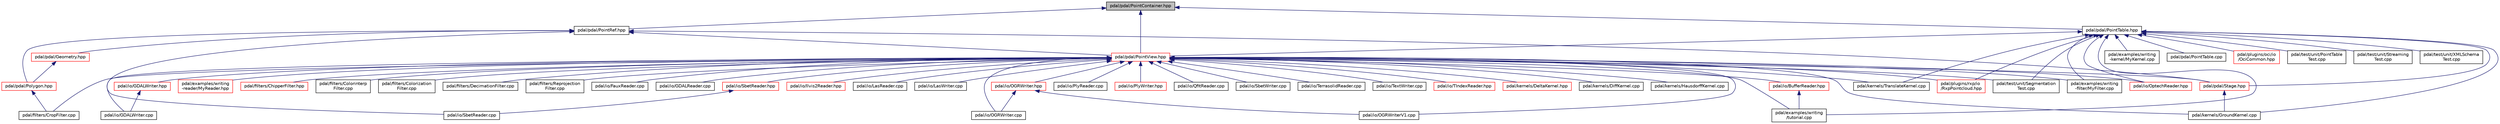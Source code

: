 digraph "pdal/pdal/PointContainer.hpp"
{
  edge [fontname="Helvetica",fontsize="10",labelfontname="Helvetica",labelfontsize="10"];
  node [fontname="Helvetica",fontsize="10",shape=record];
  Node1 [label="pdal/pdal/PointContainer.hpp",height=0.2,width=0.4,color="black", fillcolor="grey75", style="filled", fontcolor="black"];
  Node1 -> Node2 [dir="back",color="midnightblue",fontsize="10",style="solid",fontname="Helvetica"];
  Node2 [label="pdal/pdal/PointRef.hpp",height=0.2,width=0.4,color="black", fillcolor="white", style="filled",URL="$PointRef_8hpp.html"];
  Node2 -> Node3 [dir="back",color="midnightblue",fontsize="10",style="solid",fontname="Helvetica"];
  Node3 [label="pdal/io/SbetReader.cpp",height=0.2,width=0.4,color="black", fillcolor="white", style="filled",URL="$SbetReader_8cpp.html"];
  Node2 -> Node4 [dir="back",color="midnightblue",fontsize="10",style="solid",fontname="Helvetica"];
  Node4 [label="pdal/pdal/Geometry.hpp",height=0.2,width=0.4,color="red", fillcolor="white", style="filled",URL="$Geometry_8hpp.html"];
  Node4 -> Node5 [dir="back",color="midnightblue",fontsize="10",style="solid",fontname="Helvetica"];
  Node5 [label="pdal/pdal/Polygon.hpp",height=0.2,width=0.4,color="red", fillcolor="white", style="filled",URL="$Polygon_8hpp.html"];
  Node5 -> Node6 [dir="back",color="midnightblue",fontsize="10",style="solid",fontname="Helvetica"];
  Node6 [label="pdal/filters/CropFilter.cpp",height=0.2,width=0.4,color="black", fillcolor="white", style="filled",URL="$CropFilter_8cpp.html"];
  Node2 -> Node7 [dir="back",color="midnightblue",fontsize="10",style="solid",fontname="Helvetica"];
  Node7 [label="pdal/pdal/PointView.hpp",height=0.2,width=0.4,color="red", fillcolor="white", style="filled",URL="$PointView_8hpp.html"];
  Node7 -> Node8 [dir="back",color="midnightblue",fontsize="10",style="solid",fontname="Helvetica"];
  Node8 [label="pdal/examples/writing\l/tutorial.cpp",height=0.2,width=0.4,color="black", fillcolor="white", style="filled",URL="$tutorial_8cpp.html"];
  Node7 -> Node9 [dir="back",color="midnightblue",fontsize="10",style="solid",fontname="Helvetica"];
  Node9 [label="pdal/examples/writing\l-filter/MyFilter.cpp",height=0.2,width=0.4,color="black", fillcolor="white", style="filled",URL="$MyFilter_8cpp.html"];
  Node7 -> Node10 [dir="back",color="midnightblue",fontsize="10",style="solid",fontname="Helvetica"];
  Node10 [label="pdal/examples/writing\l-reader/MyReader.hpp",height=0.2,width=0.4,color="red", fillcolor="white", style="filled",URL="$MyReader_8hpp.html"];
  Node7 -> Node11 [dir="back",color="midnightblue",fontsize="10",style="solid",fontname="Helvetica"];
  Node11 [label="pdal/filters/ChipperFilter.hpp",height=0.2,width=0.4,color="red", fillcolor="white", style="filled",URL="$ChipperFilter_8hpp.html"];
  Node7 -> Node12 [dir="back",color="midnightblue",fontsize="10",style="solid",fontname="Helvetica"];
  Node12 [label="pdal/filters/Colorinterp\lFilter.cpp",height=0.2,width=0.4,color="black", fillcolor="white", style="filled",URL="$ColorinterpFilter_8cpp.html"];
  Node7 -> Node13 [dir="back",color="midnightblue",fontsize="10",style="solid",fontname="Helvetica"];
  Node13 [label="pdal/filters/Colorization\lFilter.cpp",height=0.2,width=0.4,color="black", fillcolor="white", style="filled",URL="$ColorizationFilter_8cpp.html"];
  Node7 -> Node6 [dir="back",color="midnightblue",fontsize="10",style="solid",fontname="Helvetica"];
  Node7 -> Node14 [dir="back",color="midnightblue",fontsize="10",style="solid",fontname="Helvetica"];
  Node14 [label="pdal/filters/DecimationFilter.cpp",height=0.2,width=0.4,color="black", fillcolor="white", style="filled",URL="$DecimationFilter_8cpp.html"];
  Node7 -> Node15 [dir="back",color="midnightblue",fontsize="10",style="solid",fontname="Helvetica"];
  Node15 [label="pdal/filters/Reprojection\lFilter.cpp",height=0.2,width=0.4,color="black", fillcolor="white", style="filled",URL="$ReprojectionFilter_8cpp.html"];
  Node7 -> Node16 [dir="back",color="midnightblue",fontsize="10",style="solid",fontname="Helvetica"];
  Node16 [label="pdal/io/BufferReader.hpp",height=0.2,width=0.4,color="red", fillcolor="white", style="filled",URL="$BufferReader_8hpp.html"];
  Node16 -> Node8 [dir="back",color="midnightblue",fontsize="10",style="solid",fontname="Helvetica"];
  Node7 -> Node17 [dir="back",color="midnightblue",fontsize="10",style="solid",fontname="Helvetica"];
  Node17 [label="pdal/io/FauxReader.cpp",height=0.2,width=0.4,color="black", fillcolor="white", style="filled",URL="$FauxReader_8cpp.html"];
  Node7 -> Node18 [dir="back",color="midnightblue",fontsize="10",style="solid",fontname="Helvetica"];
  Node18 [label="pdal/io/GDALReader.cpp",height=0.2,width=0.4,color="black", fillcolor="white", style="filled",URL="$GDALReader_8cpp.html"];
  Node7 -> Node19 [dir="back",color="midnightblue",fontsize="10",style="solid",fontname="Helvetica"];
  Node19 [label="pdal/io/GDALWriter.hpp",height=0.2,width=0.4,color="red", fillcolor="white", style="filled",URL="$GDALWriter_8hpp.html"];
  Node19 -> Node20 [dir="back",color="midnightblue",fontsize="10",style="solid",fontname="Helvetica"];
  Node20 [label="pdal/io/GDALWriter.cpp",height=0.2,width=0.4,color="black", fillcolor="white", style="filled",URL="$GDALWriter_8cpp.html"];
  Node7 -> Node20 [dir="back",color="midnightblue",fontsize="10",style="solid",fontname="Helvetica"];
  Node7 -> Node21 [dir="back",color="midnightblue",fontsize="10",style="solid",fontname="Helvetica"];
  Node21 [label="pdal/io/Ilvis2Reader.hpp",height=0.2,width=0.4,color="red", fillcolor="white", style="filled",URL="$Ilvis2Reader_8hpp.html"];
  Node7 -> Node22 [dir="back",color="midnightblue",fontsize="10",style="solid",fontname="Helvetica"];
  Node22 [label="pdal/io/LasReader.cpp",height=0.2,width=0.4,color="black", fillcolor="white", style="filled",URL="$LasReader_8cpp.html"];
  Node7 -> Node23 [dir="back",color="midnightblue",fontsize="10",style="solid",fontname="Helvetica"];
  Node23 [label="pdal/io/LasWriter.cpp",height=0.2,width=0.4,color="black", fillcolor="white", style="filled",URL="$LasWriter_8cpp.html"];
  Node7 -> Node24 [dir="back",color="midnightblue",fontsize="10",style="solid",fontname="Helvetica"];
  Node24 [label="pdal/io/OGRWriter.hpp",height=0.2,width=0.4,color="red", fillcolor="white", style="filled",URL="$OGRWriter_8hpp.html"];
  Node24 -> Node25 [dir="back",color="midnightblue",fontsize="10",style="solid",fontname="Helvetica"];
  Node25 [label="pdal/io/OGRWriter.cpp",height=0.2,width=0.4,color="black", fillcolor="white", style="filled",URL="$OGRWriter_8cpp.html"];
  Node24 -> Node26 [dir="back",color="midnightblue",fontsize="10",style="solid",fontname="Helvetica"];
  Node26 [label="pdal/io/OGRWriterV1.cpp",height=0.2,width=0.4,color="black", fillcolor="white", style="filled",URL="$OGRWriterV1_8cpp.html"];
  Node7 -> Node25 [dir="back",color="midnightblue",fontsize="10",style="solid",fontname="Helvetica"];
  Node7 -> Node26 [dir="back",color="midnightblue",fontsize="10",style="solid",fontname="Helvetica"];
  Node7 -> Node27 [dir="back",color="midnightblue",fontsize="10",style="solid",fontname="Helvetica"];
  Node27 [label="pdal/io/OptechReader.hpp",height=0.2,width=0.4,color="red", fillcolor="white", style="filled",URL="$OptechReader_8hpp.html"];
  Node7 -> Node28 [dir="back",color="midnightblue",fontsize="10",style="solid",fontname="Helvetica"];
  Node28 [label="pdal/io/PlyReader.cpp",height=0.2,width=0.4,color="black", fillcolor="white", style="filled",URL="$PlyReader_8cpp.html"];
  Node7 -> Node29 [dir="back",color="midnightblue",fontsize="10",style="solid",fontname="Helvetica"];
  Node29 [label="pdal/io/PlyWriter.hpp",height=0.2,width=0.4,color="red", fillcolor="white", style="filled",URL="$PlyWriter_8hpp.html"];
  Node7 -> Node30 [dir="back",color="midnightblue",fontsize="10",style="solid",fontname="Helvetica"];
  Node30 [label="pdal/io/QfitReader.cpp",height=0.2,width=0.4,color="black", fillcolor="white", style="filled",URL="$QfitReader_8cpp.html"];
  Node7 -> Node31 [dir="back",color="midnightblue",fontsize="10",style="solid",fontname="Helvetica"];
  Node31 [label="pdal/io/SbetReader.hpp",height=0.2,width=0.4,color="red", fillcolor="white", style="filled",URL="$SbetReader_8hpp.html"];
  Node31 -> Node3 [dir="back",color="midnightblue",fontsize="10",style="solid",fontname="Helvetica"];
  Node7 -> Node32 [dir="back",color="midnightblue",fontsize="10",style="solid",fontname="Helvetica"];
  Node32 [label="pdal/io/SbetWriter.cpp",height=0.2,width=0.4,color="black", fillcolor="white", style="filled",URL="$SbetWriter_8cpp.html"];
  Node7 -> Node33 [dir="back",color="midnightblue",fontsize="10",style="solid",fontname="Helvetica"];
  Node33 [label="pdal/io/TerrasolidReader.cpp",height=0.2,width=0.4,color="black", fillcolor="white", style="filled",URL="$TerrasolidReader_8cpp.html"];
  Node7 -> Node34 [dir="back",color="midnightblue",fontsize="10",style="solid",fontname="Helvetica"];
  Node34 [label="pdal/io/TextWriter.cpp",height=0.2,width=0.4,color="black", fillcolor="white", style="filled",URL="$TextWriter_8cpp.html"];
  Node7 -> Node35 [dir="back",color="midnightblue",fontsize="10",style="solid",fontname="Helvetica"];
  Node35 [label="pdal/io/TIndexReader.hpp",height=0.2,width=0.4,color="red", fillcolor="white", style="filled",URL="$TIndexReader_8hpp.html"];
  Node7 -> Node36 [dir="back",color="midnightblue",fontsize="10",style="solid",fontname="Helvetica"];
  Node36 [label="pdal/kernels/DeltaKernel.hpp",height=0.2,width=0.4,color="red", fillcolor="white", style="filled",URL="$DeltaKernel_8hpp.html"];
  Node7 -> Node37 [dir="back",color="midnightblue",fontsize="10",style="solid",fontname="Helvetica"];
  Node37 [label="pdal/kernels/DiffKernel.cpp",height=0.2,width=0.4,color="black", fillcolor="white", style="filled",URL="$DiffKernel_8cpp.html"];
  Node7 -> Node38 [dir="back",color="midnightblue",fontsize="10",style="solid",fontname="Helvetica"];
  Node38 [label="pdal/kernels/GroundKernel.cpp",height=0.2,width=0.4,color="black", fillcolor="white", style="filled",URL="$GroundKernel_8cpp.html"];
  Node7 -> Node39 [dir="back",color="midnightblue",fontsize="10",style="solid",fontname="Helvetica"];
  Node39 [label="pdal/kernels/HausdorffKernel.cpp",height=0.2,width=0.4,color="black", fillcolor="white", style="filled",URL="$HausdorffKernel_8cpp.html"];
  Node7 -> Node40 [dir="back",color="midnightblue",fontsize="10",style="solid",fontname="Helvetica"];
  Node40 [label="pdal/kernels/TranslateKernel.cpp",height=0.2,width=0.4,color="black", fillcolor="white", style="filled",URL="$TranslateKernel_8cpp.html"];
  Node7 -> Node41 [dir="back",color="midnightblue",fontsize="10",style="solid",fontname="Helvetica"];
  Node41 [label="pdal/pdal/Stage.hpp",height=0.2,width=0.4,color="red", fillcolor="white", style="filled",URL="$Stage_8hpp.html"];
  Node41 -> Node38 [dir="back",color="midnightblue",fontsize="10",style="solid",fontname="Helvetica"];
  Node7 -> Node42 [dir="back",color="midnightblue",fontsize="10",style="solid",fontname="Helvetica"];
  Node42 [label="pdal/plugins/rxp/io\l/RxpPointcloud.hpp",height=0.2,width=0.4,color="red", fillcolor="white", style="filled",URL="$RxpPointcloud_8hpp.html"];
  Node7 -> Node43 [dir="back",color="midnightblue",fontsize="10",style="solid",fontname="Helvetica"];
  Node43 [label="pdal/test/unit/Segmentation\lTest.cpp",height=0.2,width=0.4,color="black", fillcolor="white", style="filled",URL="$SegmentationTest_8cpp.html"];
  Node2 -> Node5 [dir="back",color="midnightblue",fontsize="10",style="solid",fontname="Helvetica"];
  Node2 -> Node41 [dir="back",color="midnightblue",fontsize="10",style="solid",fontname="Helvetica"];
  Node1 -> Node44 [dir="back",color="midnightblue",fontsize="10",style="solid",fontname="Helvetica"];
  Node44 [label="pdal/pdal/PointTable.hpp",height=0.2,width=0.4,color="black", fillcolor="white", style="filled",URL="$PointTable_8hpp.html"];
  Node44 -> Node8 [dir="back",color="midnightblue",fontsize="10",style="solid",fontname="Helvetica"];
  Node44 -> Node9 [dir="back",color="midnightblue",fontsize="10",style="solid",fontname="Helvetica"];
  Node44 -> Node45 [dir="back",color="midnightblue",fontsize="10",style="solid",fontname="Helvetica"];
  Node45 [label="pdal/examples/writing\l-kernel/MyKernel.cpp",height=0.2,width=0.4,color="black", fillcolor="white", style="filled",URL="$MyKernel_8cpp.html"];
  Node44 -> Node27 [dir="back",color="midnightblue",fontsize="10",style="solid",fontname="Helvetica"];
  Node44 -> Node38 [dir="back",color="midnightblue",fontsize="10",style="solid",fontname="Helvetica"];
  Node44 -> Node40 [dir="back",color="midnightblue",fontsize="10",style="solid",fontname="Helvetica"];
  Node44 -> Node46 [dir="back",color="midnightblue",fontsize="10",style="solid",fontname="Helvetica"];
  Node46 [label="pdal/pdal/PointTable.cpp",height=0.2,width=0.4,color="black", fillcolor="white", style="filled",URL="$PointTable_8cpp.html"];
  Node44 -> Node7 [dir="back",color="midnightblue",fontsize="10",style="solid",fontname="Helvetica"];
  Node44 -> Node41 [dir="back",color="midnightblue",fontsize="10",style="solid",fontname="Helvetica"];
  Node44 -> Node47 [dir="back",color="midnightblue",fontsize="10",style="solid",fontname="Helvetica"];
  Node47 [label="pdal/plugins/oci/io\l/OciCommon.hpp",height=0.2,width=0.4,color="red", fillcolor="white", style="filled",URL="$OciCommon_8hpp.html"];
  Node44 -> Node42 [dir="back",color="midnightblue",fontsize="10",style="solid",fontname="Helvetica"];
  Node44 -> Node48 [dir="back",color="midnightblue",fontsize="10",style="solid",fontname="Helvetica"];
  Node48 [label="pdal/test/unit/PointTable\lTest.cpp",height=0.2,width=0.4,color="black", fillcolor="white", style="filled",URL="$PointTableTest_8cpp.html"];
  Node44 -> Node43 [dir="back",color="midnightblue",fontsize="10",style="solid",fontname="Helvetica"];
  Node44 -> Node49 [dir="back",color="midnightblue",fontsize="10",style="solid",fontname="Helvetica"];
  Node49 [label="pdal/test/unit/Streaming\lTest.cpp",height=0.2,width=0.4,color="black", fillcolor="white", style="filled",URL="$StreamingTest_8cpp.html"];
  Node44 -> Node50 [dir="back",color="midnightblue",fontsize="10",style="solid",fontname="Helvetica"];
  Node50 [label="pdal/test/unit/XMLSchema\lTest.cpp",height=0.2,width=0.4,color="black", fillcolor="white", style="filled",URL="$XMLSchemaTest_8cpp.html"];
  Node1 -> Node7 [dir="back",color="midnightblue",fontsize="10",style="solid",fontname="Helvetica"];
}
